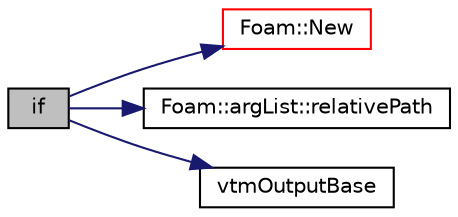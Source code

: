 digraph "if"
{
  bgcolor="transparent";
  edge [fontname="Helvetica",fontsize="10",labelfontname="Helvetica",labelfontsize="10"];
  node [fontname="Helvetica",fontsize="10",shape=record];
  rankdir="LR";
  Node1 [label="if",height=0.2,width=0.4,color="black", fillcolor="grey75", style="filled" fontcolor="black"];
  Node1 -> Node2 [color="midnightblue",fontsize="10",style="solid",fontname="Helvetica"];
  Node2 [label="Foam::New",height=0.2,width=0.4,color="red",URL="$namespaceFoam.html#a9d62cf14554c95e83f83f14909d9e0ec",tooltip="Global function forwards to reuseTmpDimensionedField::New. "];
  Node1 -> Node3 [color="midnightblue",fontsize="10",style="solid",fontname="Helvetica"];
  Node3 [label="Foam::argList::relativePath",height=0.2,width=0.4,color="black",URL="$classFoam_1_1argList.html#a3c8075ba8ac162be0738c96e9836b1d0",tooltip="Return the input relative to the globalPath by stripping off a leading value of the globalPath..."];
  Node1 -> Node4 [color="midnightblue",fontsize="10",style="solid",fontname="Helvetica"];
  Node4 [label="vtmOutputBase",height=0.2,width=0.4,color="black",URL="$convertProcessorPatches_8H.html#a45db841628fb671497672ac9ae2e9f8e"];
}
